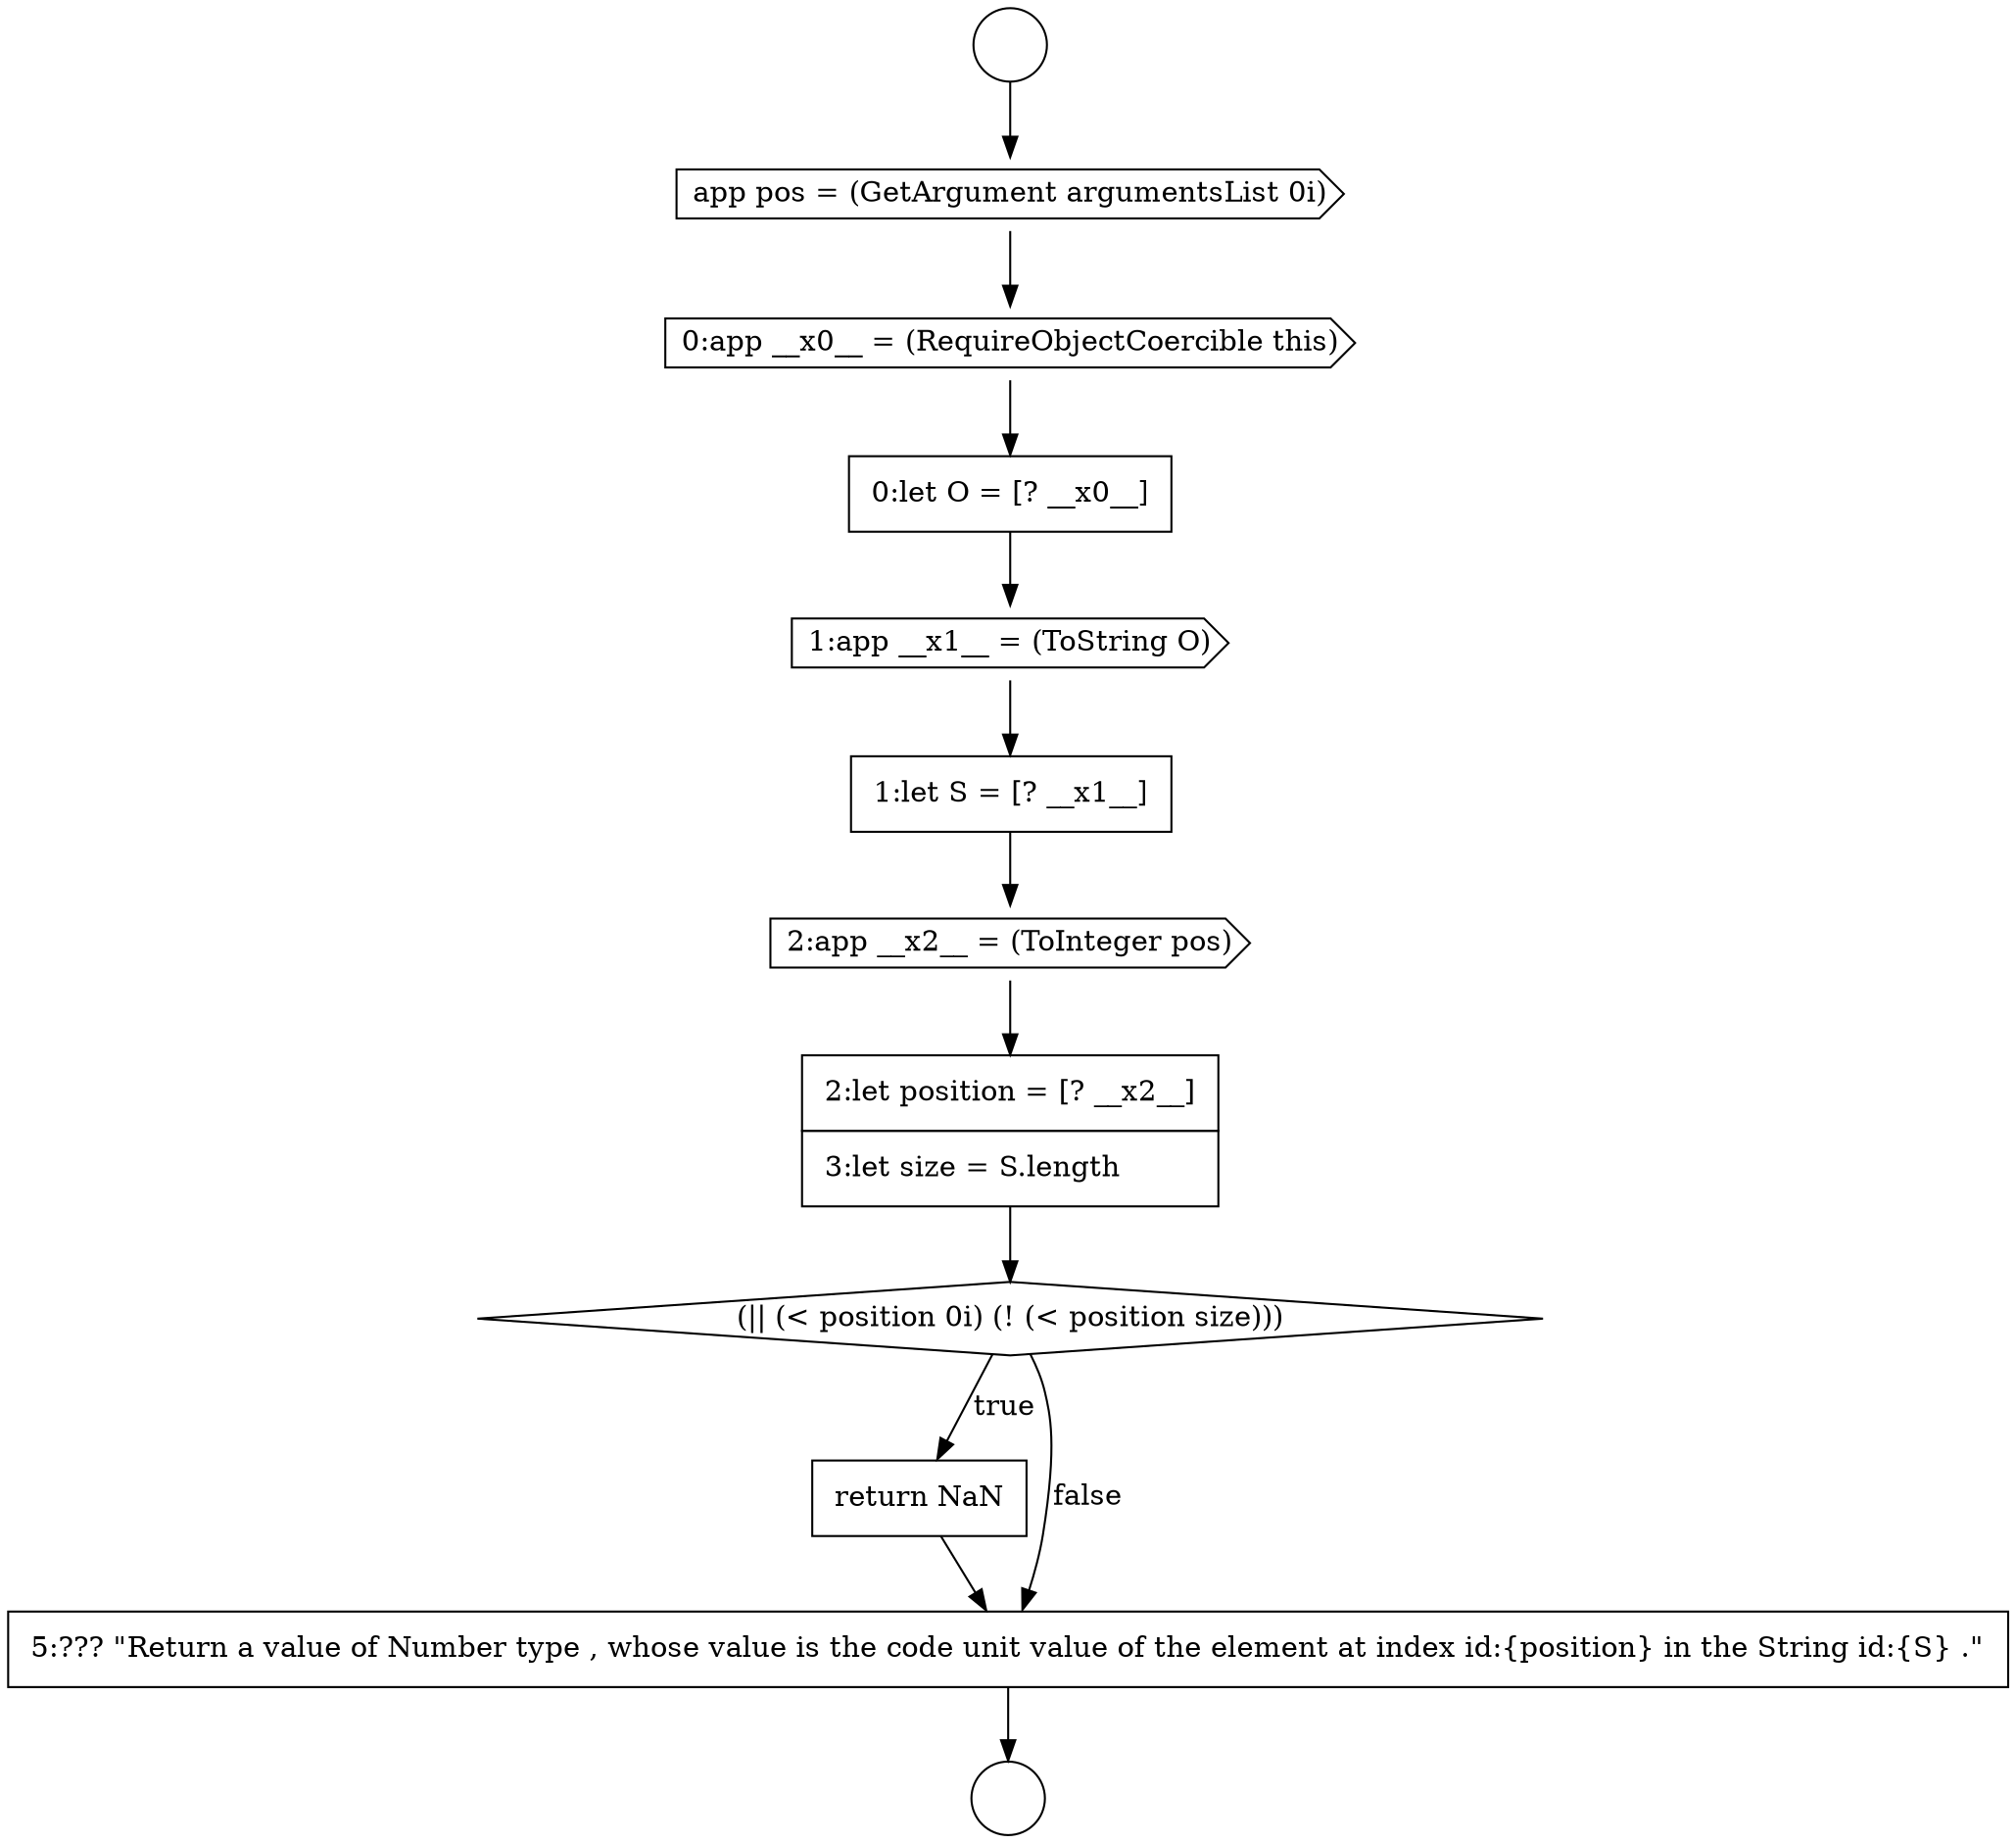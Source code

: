 digraph {
  node12141 [shape=none, margin=0, label=<<font color="black">
    <table border="0" cellborder="1" cellspacing="0" cellpadding="10">
      <tr><td align="left">return NaN</td></tr>
    </table>
  </font>> color="black" fillcolor="white" style=filled]
  node12137 [shape=none, margin=0, label=<<font color="black">
    <table border="0" cellborder="1" cellspacing="0" cellpadding="10">
      <tr><td align="left">1:let S = [? __x1__]</td></tr>
    </table>
  </font>> color="black" fillcolor="white" style=filled]
  node12133 [shape=cds, label=<<font color="black">app pos = (GetArgument argumentsList 0i)</font>> color="black" fillcolor="white" style=filled]
  node12132 [shape=circle label=" " color="black" fillcolor="white" style=filled]
  node12142 [shape=none, margin=0, label=<<font color="black">
    <table border="0" cellborder="1" cellspacing="0" cellpadding="10">
      <tr><td align="left">5:??? &quot;Return a value of Number type , whose value is the code unit value of the element at index id:{position} in the String id:{S} .&quot;</td></tr>
    </table>
  </font>> color="black" fillcolor="white" style=filled]
  node12138 [shape=cds, label=<<font color="black">2:app __x2__ = (ToInteger pos)</font>> color="black" fillcolor="white" style=filled]
  node12135 [shape=none, margin=0, label=<<font color="black">
    <table border="0" cellborder="1" cellspacing="0" cellpadding="10">
      <tr><td align="left">0:let O = [? __x0__]</td></tr>
    </table>
  </font>> color="black" fillcolor="white" style=filled]
  node12139 [shape=none, margin=0, label=<<font color="black">
    <table border="0" cellborder="1" cellspacing="0" cellpadding="10">
      <tr><td align="left">2:let position = [? __x2__]</td></tr>
      <tr><td align="left">3:let size = S.length</td></tr>
    </table>
  </font>> color="black" fillcolor="white" style=filled]
  node12140 [shape=diamond, label=<<font color="black">(|| (&lt; position 0i) (! (&lt; position size)))</font>> color="black" fillcolor="white" style=filled]
  node12134 [shape=cds, label=<<font color="black">0:app __x0__ = (RequireObjectCoercible this)</font>> color="black" fillcolor="white" style=filled]
  node12131 [shape=circle label=" " color="black" fillcolor="white" style=filled]
  node12136 [shape=cds, label=<<font color="black">1:app __x1__ = (ToString O)</font>> color="black" fillcolor="white" style=filled]
  node12141 -> node12142 [ color="black"]
  node12140 -> node12141 [label=<<font color="black">true</font>> color="black"]
  node12140 -> node12142 [label=<<font color="black">false</font>> color="black"]
  node12135 -> node12136 [ color="black"]
  node12131 -> node12133 [ color="black"]
  node12136 -> node12137 [ color="black"]
  node12142 -> node12132 [ color="black"]
  node12137 -> node12138 [ color="black"]
  node12134 -> node12135 [ color="black"]
  node12139 -> node12140 [ color="black"]
  node12133 -> node12134 [ color="black"]
  node12138 -> node12139 [ color="black"]
}
